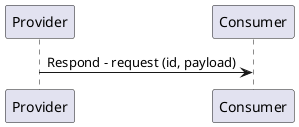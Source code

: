 @startuml

participant "Provider"
participant "Consumer"

"Provider" -> "Consumer" : Respond - request (id, payload)

@enduml
